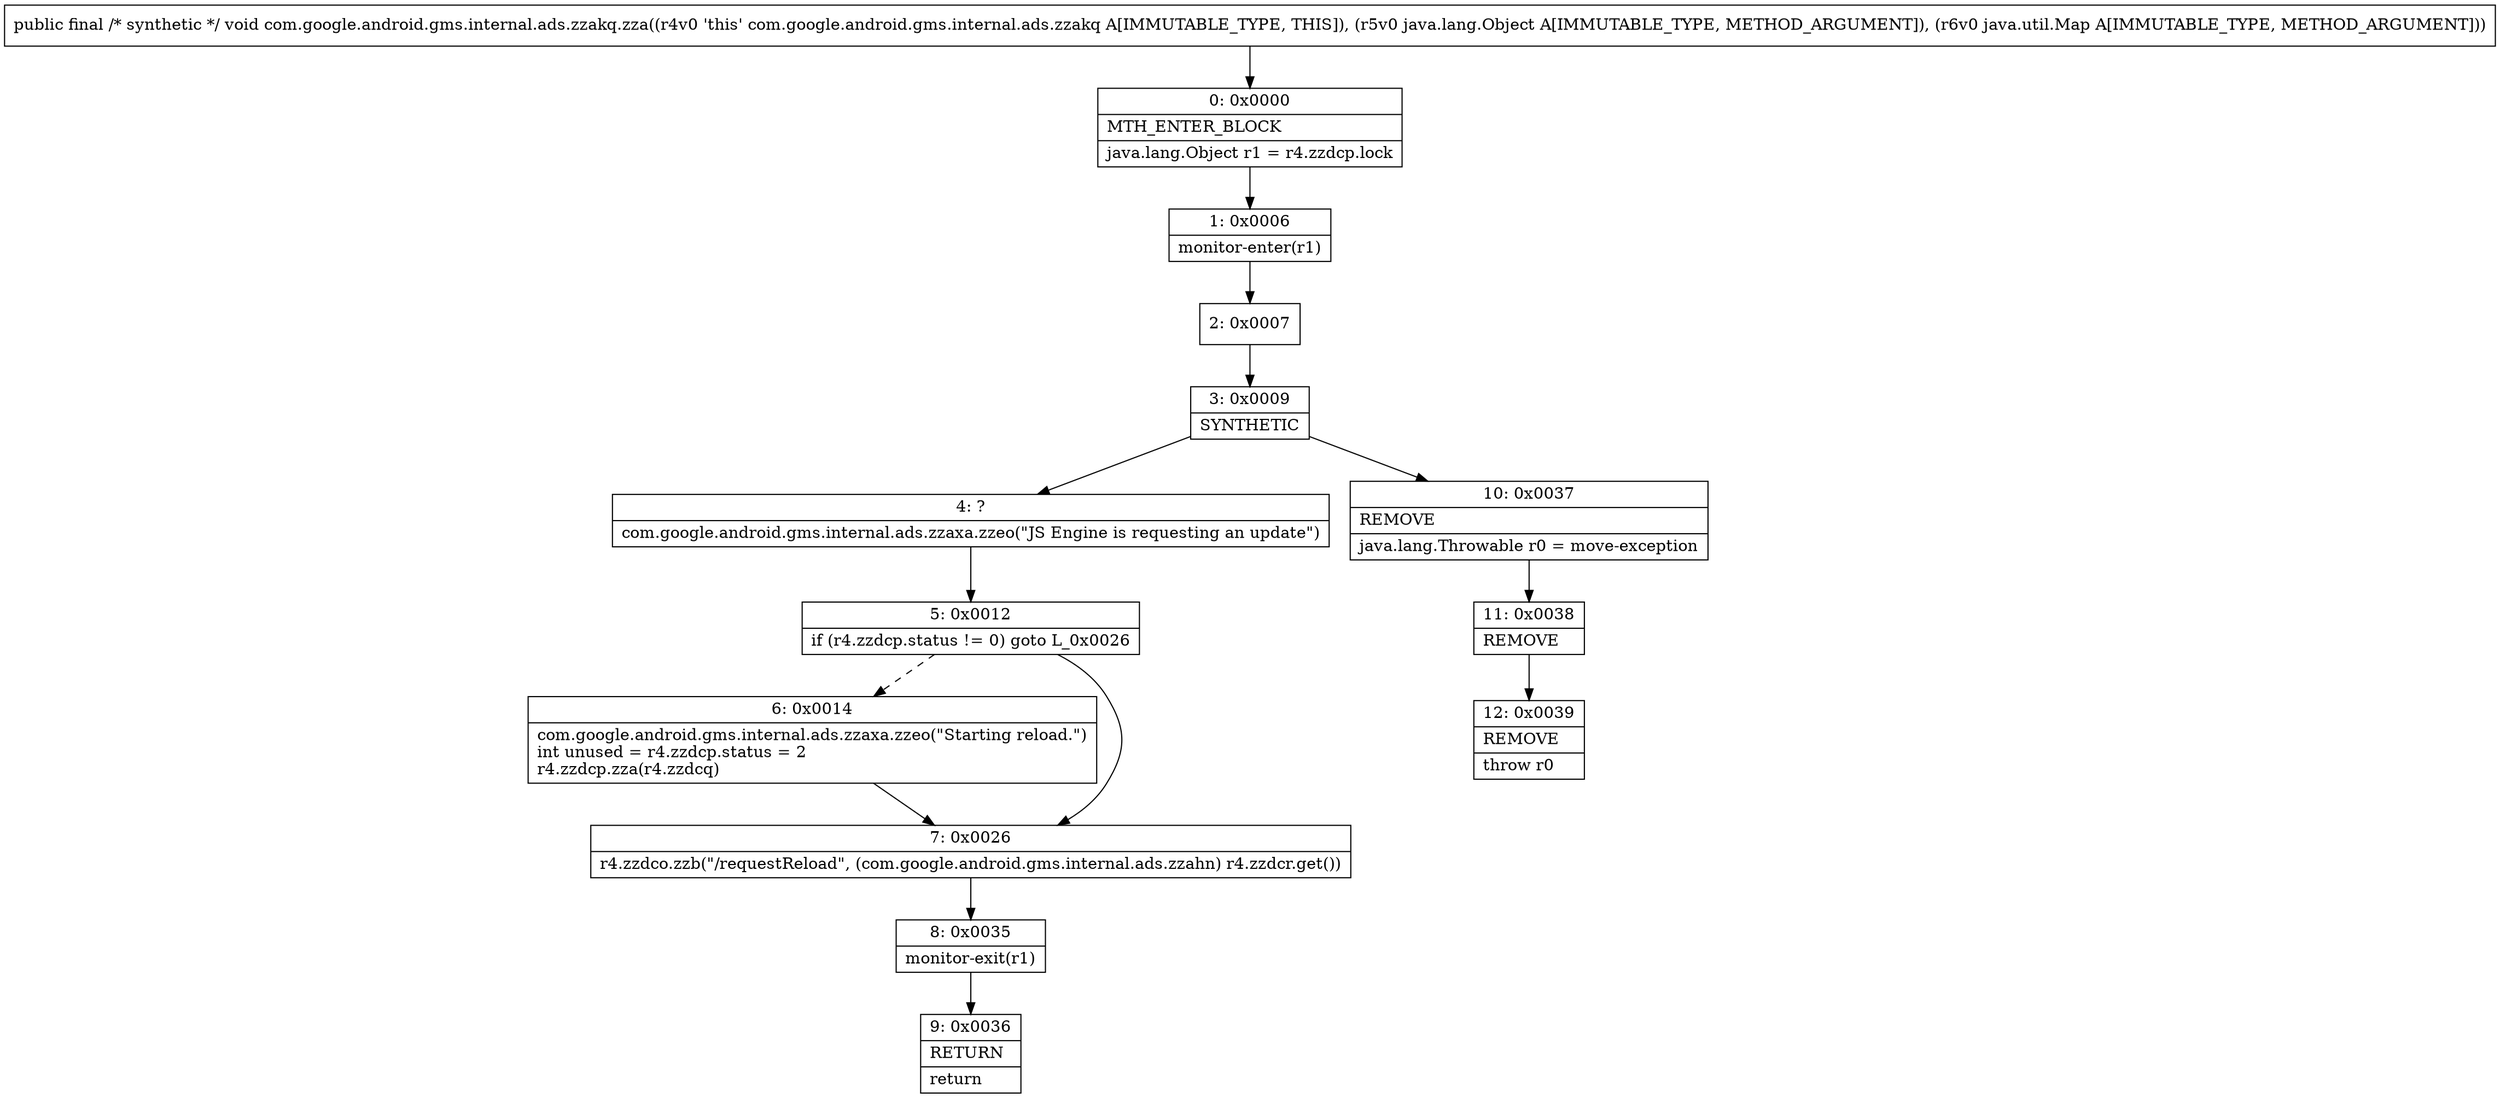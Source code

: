 digraph "CFG forcom.google.android.gms.internal.ads.zzakq.zza(Ljava\/lang\/Object;Ljava\/util\/Map;)V" {
Node_0 [shape=record,label="{0\:\ 0x0000|MTH_ENTER_BLOCK\l|java.lang.Object r1 = r4.zzdcp.lock\l}"];
Node_1 [shape=record,label="{1\:\ 0x0006|monitor\-enter(r1)\l}"];
Node_2 [shape=record,label="{2\:\ 0x0007}"];
Node_3 [shape=record,label="{3\:\ 0x0009|SYNTHETIC\l}"];
Node_4 [shape=record,label="{4\:\ ?|com.google.android.gms.internal.ads.zzaxa.zzeo(\"JS Engine is requesting an update\")\l}"];
Node_5 [shape=record,label="{5\:\ 0x0012|if (r4.zzdcp.status != 0) goto L_0x0026\l}"];
Node_6 [shape=record,label="{6\:\ 0x0014|com.google.android.gms.internal.ads.zzaxa.zzeo(\"Starting reload.\")\lint unused = r4.zzdcp.status = 2\lr4.zzdcp.zza(r4.zzdcq)\l}"];
Node_7 [shape=record,label="{7\:\ 0x0026|r4.zzdco.zzb(\"\/requestReload\", (com.google.android.gms.internal.ads.zzahn) r4.zzdcr.get())\l}"];
Node_8 [shape=record,label="{8\:\ 0x0035|monitor\-exit(r1)\l}"];
Node_9 [shape=record,label="{9\:\ 0x0036|RETURN\l|return\l}"];
Node_10 [shape=record,label="{10\:\ 0x0037|REMOVE\l|java.lang.Throwable r0 = move\-exception\l}"];
Node_11 [shape=record,label="{11\:\ 0x0038|REMOVE\l}"];
Node_12 [shape=record,label="{12\:\ 0x0039|REMOVE\l|throw r0\l}"];
MethodNode[shape=record,label="{public final \/* synthetic *\/ void com.google.android.gms.internal.ads.zzakq.zza((r4v0 'this' com.google.android.gms.internal.ads.zzakq A[IMMUTABLE_TYPE, THIS]), (r5v0 java.lang.Object A[IMMUTABLE_TYPE, METHOD_ARGUMENT]), (r6v0 java.util.Map A[IMMUTABLE_TYPE, METHOD_ARGUMENT])) }"];
MethodNode -> Node_0;
Node_0 -> Node_1;
Node_1 -> Node_2;
Node_2 -> Node_3;
Node_3 -> Node_4;
Node_3 -> Node_10;
Node_4 -> Node_5;
Node_5 -> Node_6[style=dashed];
Node_5 -> Node_7;
Node_6 -> Node_7;
Node_7 -> Node_8;
Node_8 -> Node_9;
Node_10 -> Node_11;
Node_11 -> Node_12;
}

